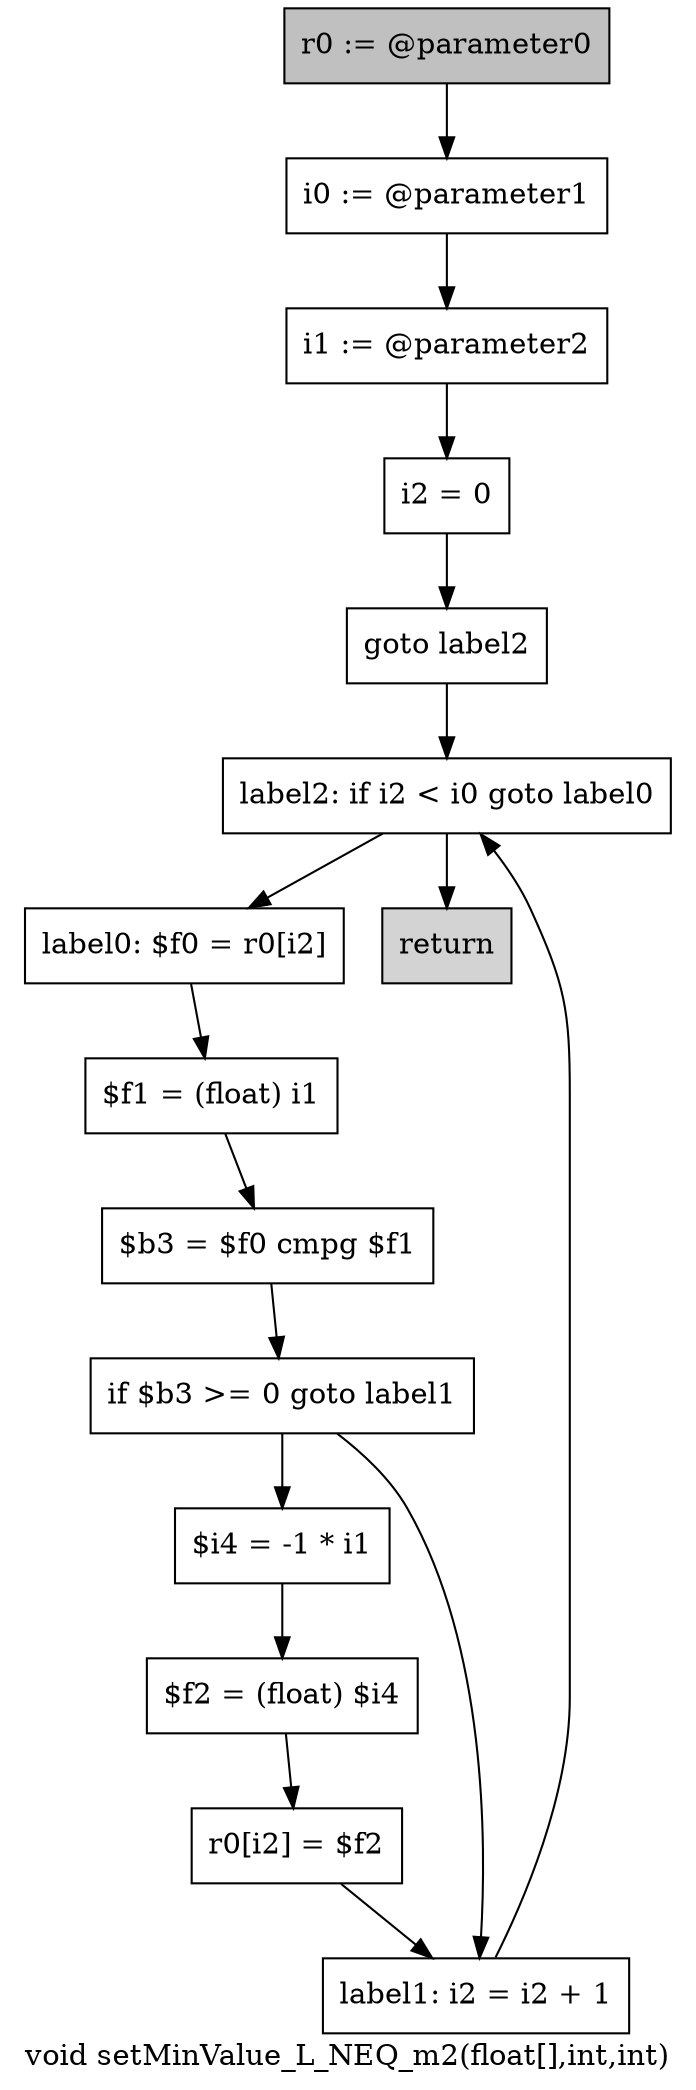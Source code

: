 digraph "void setMinValue_L_NEQ_m2(float[],int,int)" {
    label="void setMinValue_L_NEQ_m2(float[],int,int)";
    node [shape=box];
    "0" [style=filled,fillcolor=gray,label="r0 := @parameter0",];
    "1" [label="i0 := @parameter1",];
    "0"->"1";
    "2" [label="i1 := @parameter2",];
    "1"->"2";
    "3" [label="i2 = 0",];
    "2"->"3";
    "4" [label="goto label2",];
    "3"->"4";
    "13" [label="label2: if i2 < i0 goto label0",];
    "4"->"13";
    "5" [label="label0: $f0 = r0[i2]",];
    "6" [label="$f1 = (float) i1",];
    "5"->"6";
    "7" [label="$b3 = $f0 cmpg $f1",];
    "6"->"7";
    "8" [label="if $b3 >= 0 goto label1",];
    "7"->"8";
    "9" [label="$i4 = -1 * i1",];
    "8"->"9";
    "12" [label="label1: i2 = i2 + 1",];
    "8"->"12";
    "10" [label="$f2 = (float) $i4",];
    "9"->"10";
    "11" [label="r0[i2] = $f2",];
    "10"->"11";
    "11"->"12";
    "12"->"13";
    "13"->"5";
    "14" [style=filled,fillcolor=lightgray,label="return",];
    "13"->"14";
}
